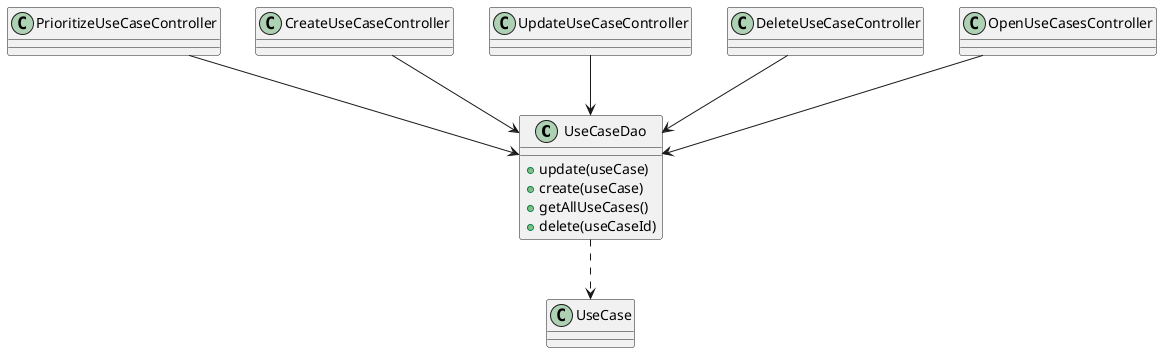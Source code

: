 @startuml
	class UseCaseDao {
	+update(useCase)
	+create(useCase)
	+getAllUseCases()
	+delete(useCaseId)
	}

	PrioritizeUseCaseController --> UseCaseDao
	CreateUseCaseController --> UseCaseDao
	UpdateUseCaseController --> UseCaseDao
	UseCaseDao ..> UseCase
	DeleteUseCaseController --> UseCaseDao
	OpenUseCasesController --> UseCaseDao
@enduml
